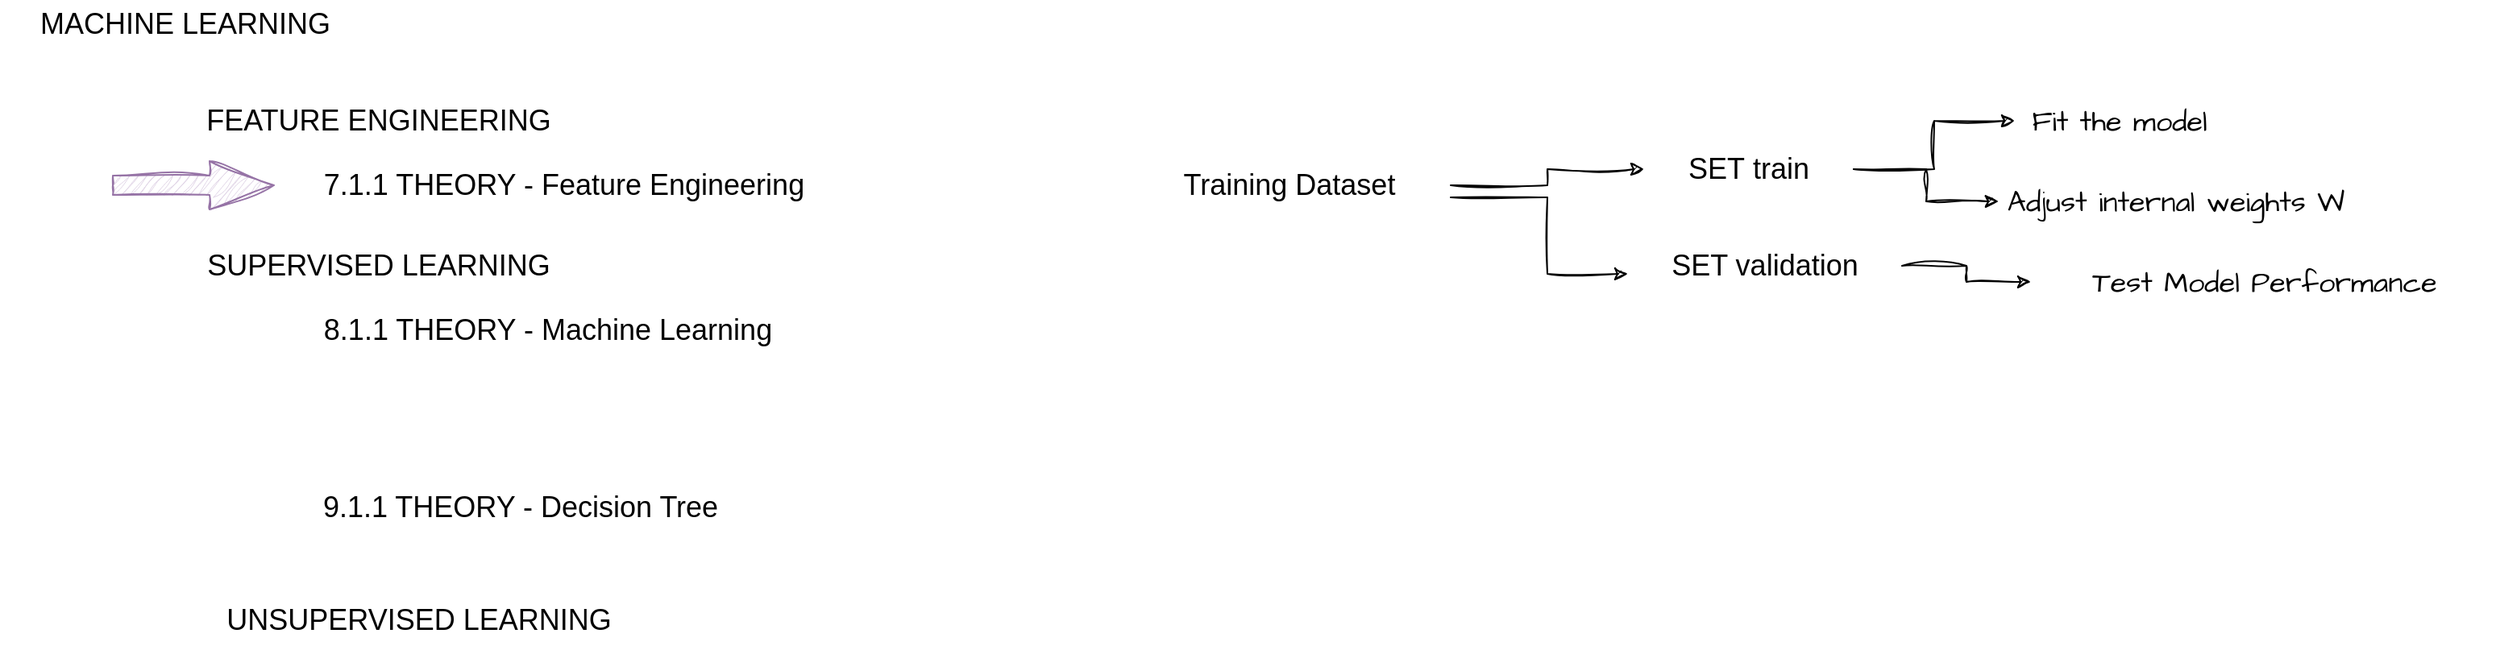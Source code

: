 <mxfile version="24.2.0" type="github">
  <diagram name="Page-1" id="KfEPyKVl0j1n_NlU6tk2">
    <mxGraphModel dx="1744" dy="753" grid="1" gridSize="10" guides="1" tooltips="1" connect="1" arrows="1" fold="1" page="1" pageScale="1" pageWidth="8000" pageHeight="8000" math="0" shadow="0">
      <root>
        <mxCell id="0" />
        <mxCell id="1" parent="0" />
        <mxCell id="SC-AivmIQPbEWyJSUugJ-6" value="&lt;font face=&quot;Helvetica&quot; style=&quot;font-size: 18px;&quot;&gt;MACHINE LEARNING&lt;/font&gt;" style="text;html=1;align=center;verticalAlign=middle;whiteSpace=wrap;rounded=0;fontFamily=Architects Daughter;fontSource=https%3A%2F%2Ffonts.googleapis.com%2Fcss%3Ffamily%3DArchitects%2BDaughter;" vertex="1" parent="1">
          <mxGeometry x="20" y="10" width="230" height="30" as="geometry" />
        </mxCell>
        <mxCell id="SC-AivmIQPbEWyJSUugJ-7" value="&lt;font face=&quot;Helvetica&quot; style=&quot;font-size: 18px;&quot;&gt;SUPERVISED LEARNING&lt;/font&gt;" style="text;html=1;align=center;verticalAlign=middle;whiteSpace=wrap;rounded=0;fontFamily=Architects Daughter;fontSource=https%3A%2F%2Ffonts.googleapis.com%2Fcss%3Ffamily%3DArchitects%2BDaughter;" vertex="1" parent="1">
          <mxGeometry x="140" y="160" width="230" height="30" as="geometry" />
        </mxCell>
        <mxCell id="SC-AivmIQPbEWyJSUugJ-8" value="&lt;font face=&quot;Helvetica&quot; style=&quot;font-size: 18px;&quot;&gt;UNSUPERVISED LEARNING&lt;/font&gt;" style="text;html=1;align=center;verticalAlign=middle;whiteSpace=wrap;rounded=0;fontFamily=Architects Daughter;fontSource=https%3A%2F%2Ffonts.googleapis.com%2Fcss%3Ffamily%3DArchitects%2BDaughter;" vertex="1" parent="1">
          <mxGeometry x="140" y="380" width="280" height="30" as="geometry" />
        </mxCell>
        <mxCell id="SC-AivmIQPbEWyJSUugJ-9" value="&lt;font face=&quot;Helvetica&quot; style=&quot;font-size: 18px;&quot;&gt;FEATURE ENGINEERING&lt;br&gt;&lt;/font&gt;" style="text;html=1;align=center;verticalAlign=middle;whiteSpace=wrap;rounded=0;fontFamily=Architects Daughter;fontSource=https%3A%2F%2Ffonts.googleapis.com%2Fcss%3Ffamily%3DArchitects%2BDaughter;" vertex="1" parent="1">
          <mxGeometry x="140" y="70" width="230" height="30" as="geometry" />
        </mxCell>
        <mxCell id="SC-AivmIQPbEWyJSUugJ-10" value="&lt;font face=&quot;Helvetica&quot; style=&quot;font-size: 18px;&quot;&gt;8.1.1 THEORY - Machine Learning&lt;br&gt;&lt;/font&gt;" style="text;html=1;align=center;verticalAlign=middle;whiteSpace=wrap;rounded=0;fontFamily=Architects Daughter;fontSource=https%3A%2F%2Ffonts.googleapis.com%2Fcss%3Ffamily%3DArchitects%2BDaughter;" vertex="1" parent="1">
          <mxGeometry x="200" y="200" width="320" height="30" as="geometry" />
        </mxCell>
        <mxCell id="SC-AivmIQPbEWyJSUugJ-12" value="&lt;font face=&quot;Helvetica&quot; style=&quot;font-size: 18px;&quot;&gt;7.1.1 THEORY - Feature Engineering&lt;br&gt;&lt;/font&gt;" style="text;html=1;align=center;verticalAlign=middle;whiteSpace=wrap;rounded=0;fontFamily=Architects Daughter;fontSource=https%3A%2F%2Ffonts.googleapis.com%2Fcss%3Ffamily%3DArchitects%2BDaughter;" vertex="1" parent="1">
          <mxGeometry x="210" y="110" width="320" height="30" as="geometry" />
        </mxCell>
        <mxCell id="SC-AivmIQPbEWyJSUugJ-35" value="&lt;font face=&quot;Helvetica&quot; style=&quot;font-size: 18px;&quot;&gt;9.1.1 THEORY - Decision Tree&lt;br&gt;&lt;/font&gt;" style="text;html=1;align=center;verticalAlign=middle;whiteSpace=wrap;rounded=0;fontFamily=Architects Daughter;fontSource=https%3A%2F%2Ffonts.googleapis.com%2Fcss%3Ffamily%3DArchitects%2BDaughter;" vertex="1" parent="1">
          <mxGeometry x="183" y="310" width="320" height="30" as="geometry" />
        </mxCell>
        <mxCell id="SC-AivmIQPbEWyJSUugJ-36" value="" style="html=1;shadow=0;dashed=0;align=center;verticalAlign=middle;shape=mxgraph.arrows2.arrow;dy=0.6;dx=40;notch=0;sketch=1;hachureGap=4;jiggle=2;curveFitting=1;fontFamily=Architects Daughter;fontSource=https%3A%2F%2Ffonts.googleapis.com%2Fcss%3Ffamily%3DArchitects%2BDaughter;fillColor=#e1d5e7;strokeColor=#9673a6;" vertex="1" parent="1">
          <mxGeometry x="90" y="110" width="100" height="30" as="geometry" />
        </mxCell>
        <mxCell id="SC-AivmIQPbEWyJSUugJ-45" style="edgeStyle=orthogonalEdgeStyle;rounded=0;sketch=1;hachureGap=4;jiggle=2;curveFitting=1;orthogonalLoop=1;jettySize=auto;html=1;entryX=0;entryY=0.5;entryDx=0;entryDy=0;fontFamily=Architects Daughter;fontSource=https%3A%2F%2Ffonts.googleapis.com%2Fcss%3Ffamily%3DArchitects%2BDaughter;" edge="1" parent="1" source="SC-AivmIQPbEWyJSUugJ-37" target="SC-AivmIQPbEWyJSUugJ-43">
          <mxGeometry relative="1" as="geometry" />
        </mxCell>
        <mxCell id="SC-AivmIQPbEWyJSUugJ-46" style="edgeStyle=orthogonalEdgeStyle;rounded=0;sketch=1;hachureGap=4;jiggle=2;curveFitting=1;orthogonalLoop=1;jettySize=auto;html=1;entryX=0;entryY=0.5;entryDx=0;entryDy=0;fontFamily=Architects Daughter;fontSource=https%3A%2F%2Ffonts.googleapis.com%2Fcss%3Ffamily%3DArchitects%2BDaughter;" edge="1" parent="1" source="SC-AivmIQPbEWyJSUugJ-37" target="SC-AivmIQPbEWyJSUugJ-44">
          <mxGeometry relative="1" as="geometry" />
        </mxCell>
        <mxCell id="SC-AivmIQPbEWyJSUugJ-37" value="&lt;font face=&quot;Helvetica&quot; style=&quot;font-size: 18px;&quot;&gt;SET&amp;nbsp;&lt;/font&gt;&lt;span style=&quot;font-size: 18px; font-family: Helvetica; background-color: initial;&quot;&gt;train&lt;/span&gt;" style="text;html=1;align=center;verticalAlign=middle;whiteSpace=wrap;rounded=0;fontFamily=Architects Daughter;fontSource=https%3A%2F%2Ffonts.googleapis.com%2Fcss%3Ffamily%3DArchitects%2BDaughter;" vertex="1" parent="1">
          <mxGeometry x="1040" y="100" width="130" height="30" as="geometry" />
        </mxCell>
        <mxCell id="SC-AivmIQPbEWyJSUugJ-48" style="edgeStyle=orthogonalEdgeStyle;rounded=0;sketch=1;hachureGap=4;jiggle=2;curveFitting=1;orthogonalLoop=1;jettySize=auto;html=1;fontFamily=Architects Daughter;fontSource=https%3A%2F%2Ffonts.googleapis.com%2Fcss%3Ffamily%3DArchitects%2BDaughter;" edge="1" parent="1" source="SC-AivmIQPbEWyJSUugJ-38" target="SC-AivmIQPbEWyJSUugJ-47">
          <mxGeometry relative="1" as="geometry" />
        </mxCell>
        <mxCell id="SC-AivmIQPbEWyJSUugJ-38" value="&lt;font face=&quot;Helvetica&quot; style=&quot;font-size: 18px;&quot;&gt;SET validation&lt;br&gt;&lt;/font&gt;" style="text;html=1;align=center;verticalAlign=middle;whiteSpace=wrap;rounded=0;fontFamily=Architects Daughter;fontSource=https%3A%2F%2Ffonts.googleapis.com%2Fcss%3Ffamily%3DArchitects%2BDaughter;" vertex="1" parent="1">
          <mxGeometry x="1030" y="160" width="170" height="30" as="geometry" />
        </mxCell>
        <mxCell id="SC-AivmIQPbEWyJSUugJ-41" style="edgeStyle=orthogonalEdgeStyle;rounded=0;sketch=1;hachureGap=4;jiggle=2;curveFitting=1;orthogonalLoop=1;jettySize=auto;html=1;entryX=0;entryY=0.5;entryDx=0;entryDy=0;fontFamily=Architects Daughter;fontSource=https%3A%2F%2Ffonts.googleapis.com%2Fcss%3Ffamily%3DArchitects%2BDaughter;" edge="1" parent="1" source="SC-AivmIQPbEWyJSUugJ-39" target="SC-AivmIQPbEWyJSUugJ-37">
          <mxGeometry relative="1" as="geometry" />
        </mxCell>
        <mxCell id="SC-AivmIQPbEWyJSUugJ-42" style="edgeStyle=orthogonalEdgeStyle;rounded=0;sketch=1;hachureGap=4;jiggle=2;curveFitting=1;orthogonalLoop=1;jettySize=auto;html=1;fontFamily=Architects Daughter;fontSource=https%3A%2F%2Ffonts.googleapis.com%2Fcss%3Ffamily%3DArchitects%2BDaughter;exitX=1;exitY=0.75;exitDx=0;exitDy=0;" edge="1" parent="1" source="SC-AivmIQPbEWyJSUugJ-39" target="SC-AivmIQPbEWyJSUugJ-38">
          <mxGeometry relative="1" as="geometry">
            <Array as="points">
              <mxPoint x="980" y="132" />
              <mxPoint x="980" y="180" />
            </Array>
          </mxGeometry>
        </mxCell>
        <mxCell id="SC-AivmIQPbEWyJSUugJ-39" value="&lt;font face=&quot;Helvetica&quot; style=&quot;font-size: 18px;&quot;&gt;Training Dataset&lt;br&gt;&lt;/font&gt;" style="text;html=1;align=center;verticalAlign=middle;whiteSpace=wrap;rounded=0;fontFamily=Architects Daughter;fontSource=https%3A%2F%2Ffonts.googleapis.com%2Fcss%3Ffamily%3DArchitects%2BDaughter;" vertex="1" parent="1">
          <mxGeometry x="720" y="110" width="200" height="30" as="geometry" />
        </mxCell>
        <mxCell id="SC-AivmIQPbEWyJSUugJ-43" value="&lt;font style=&quot;font-size: 18px;&quot;&gt;Fit the model&lt;/font&gt;" style="text;html=1;align=center;verticalAlign=middle;whiteSpace=wrap;rounded=0;fontFamily=Architects Daughter;fontSource=https%3A%2F%2Ffonts.googleapis.com%2Fcss%3Ffamily%3DArchitects%2BDaughter;" vertex="1" parent="1">
          <mxGeometry x="1270" y="70" width="130" height="30" as="geometry" />
        </mxCell>
        <mxCell id="SC-AivmIQPbEWyJSUugJ-44" value="&lt;font style=&quot;font-size: 18px;&quot;&gt;Adjust internal weights W&lt;/font&gt;" style="text;html=1;align=center;verticalAlign=middle;whiteSpace=wrap;rounded=0;fontFamily=Architects Daughter;fontSource=https%3A%2F%2Ffonts.googleapis.com%2Fcss%3Ffamily%3DArchitects%2BDaughter;" vertex="1" parent="1">
          <mxGeometry x="1260" y="120" width="220" height="30" as="geometry" />
        </mxCell>
        <mxCell id="SC-AivmIQPbEWyJSUugJ-47" value="&lt;font style=&quot;font-size: 18px;&quot;&gt;Test Model Performance&lt;/font&gt;" style="text;html=1;align=center;verticalAlign=middle;whiteSpace=wrap;rounded=0;fontFamily=Architects Daughter;fontSource=https%3A%2F%2Ffonts.googleapis.com%2Fcss%3Ffamily%3DArchitects%2BDaughter;" vertex="1" parent="1">
          <mxGeometry x="1280" y="170" width="290" height="30" as="geometry" />
        </mxCell>
      </root>
    </mxGraphModel>
  </diagram>
</mxfile>
